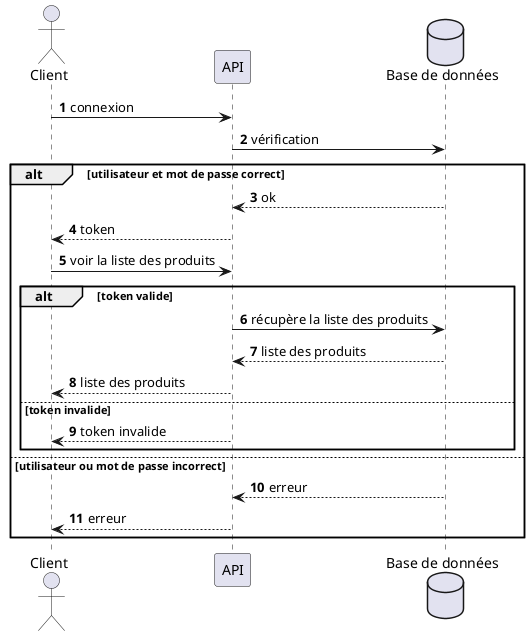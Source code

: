 @startuml
'https://plantuml.com/sequence-diagram
autonumber

actor Client as user
participant API as api
database "Base de données" as db

user -> api : connexion
api -> db : vérification
alt utilisateur et mot de passe correct
    api <-- db : ok
    user <-- api : token
    user -> api : voir la liste des produits
    alt token valide
    api -> db : récupère la liste des produits
    api <-- db : liste des produits
    user <-- api : liste des produits
    else token invalide
    user <-- api : token invalide
    end
else utilisateur ou mot de passe incorrect
    api <-- db : erreur
    user <-- api : erreur
end
@enduml